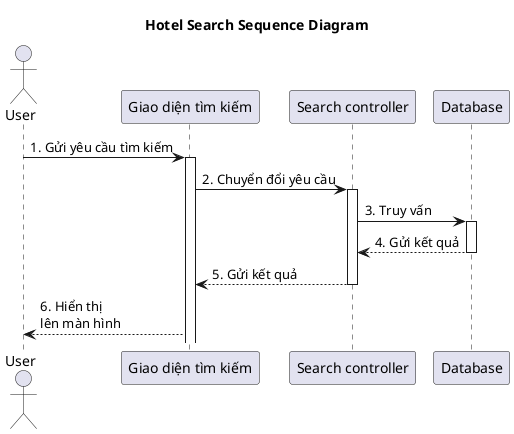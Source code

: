 @startuml
title Hotel Search Sequence Diagram

actor User
participant "Giao diện tìm kiếm" as Search
participant "Search controller" as Service
participant "Database" as DB

User -> Search : 1. Gửi yêu cầu tìm kiếm
activate Search
Search -> Service : 2. Chuyển đổi yêu cầu
activate Service
Service -> DB : 3. Truy vấn
activate DB
DB --> Service : 4. Gửi kết quả
deactivate DB
Service --> Search : 5. Gửi kết quả
deactivate Service
Search --> User : 6. Hiển thị \nlên màn hình

@enduml